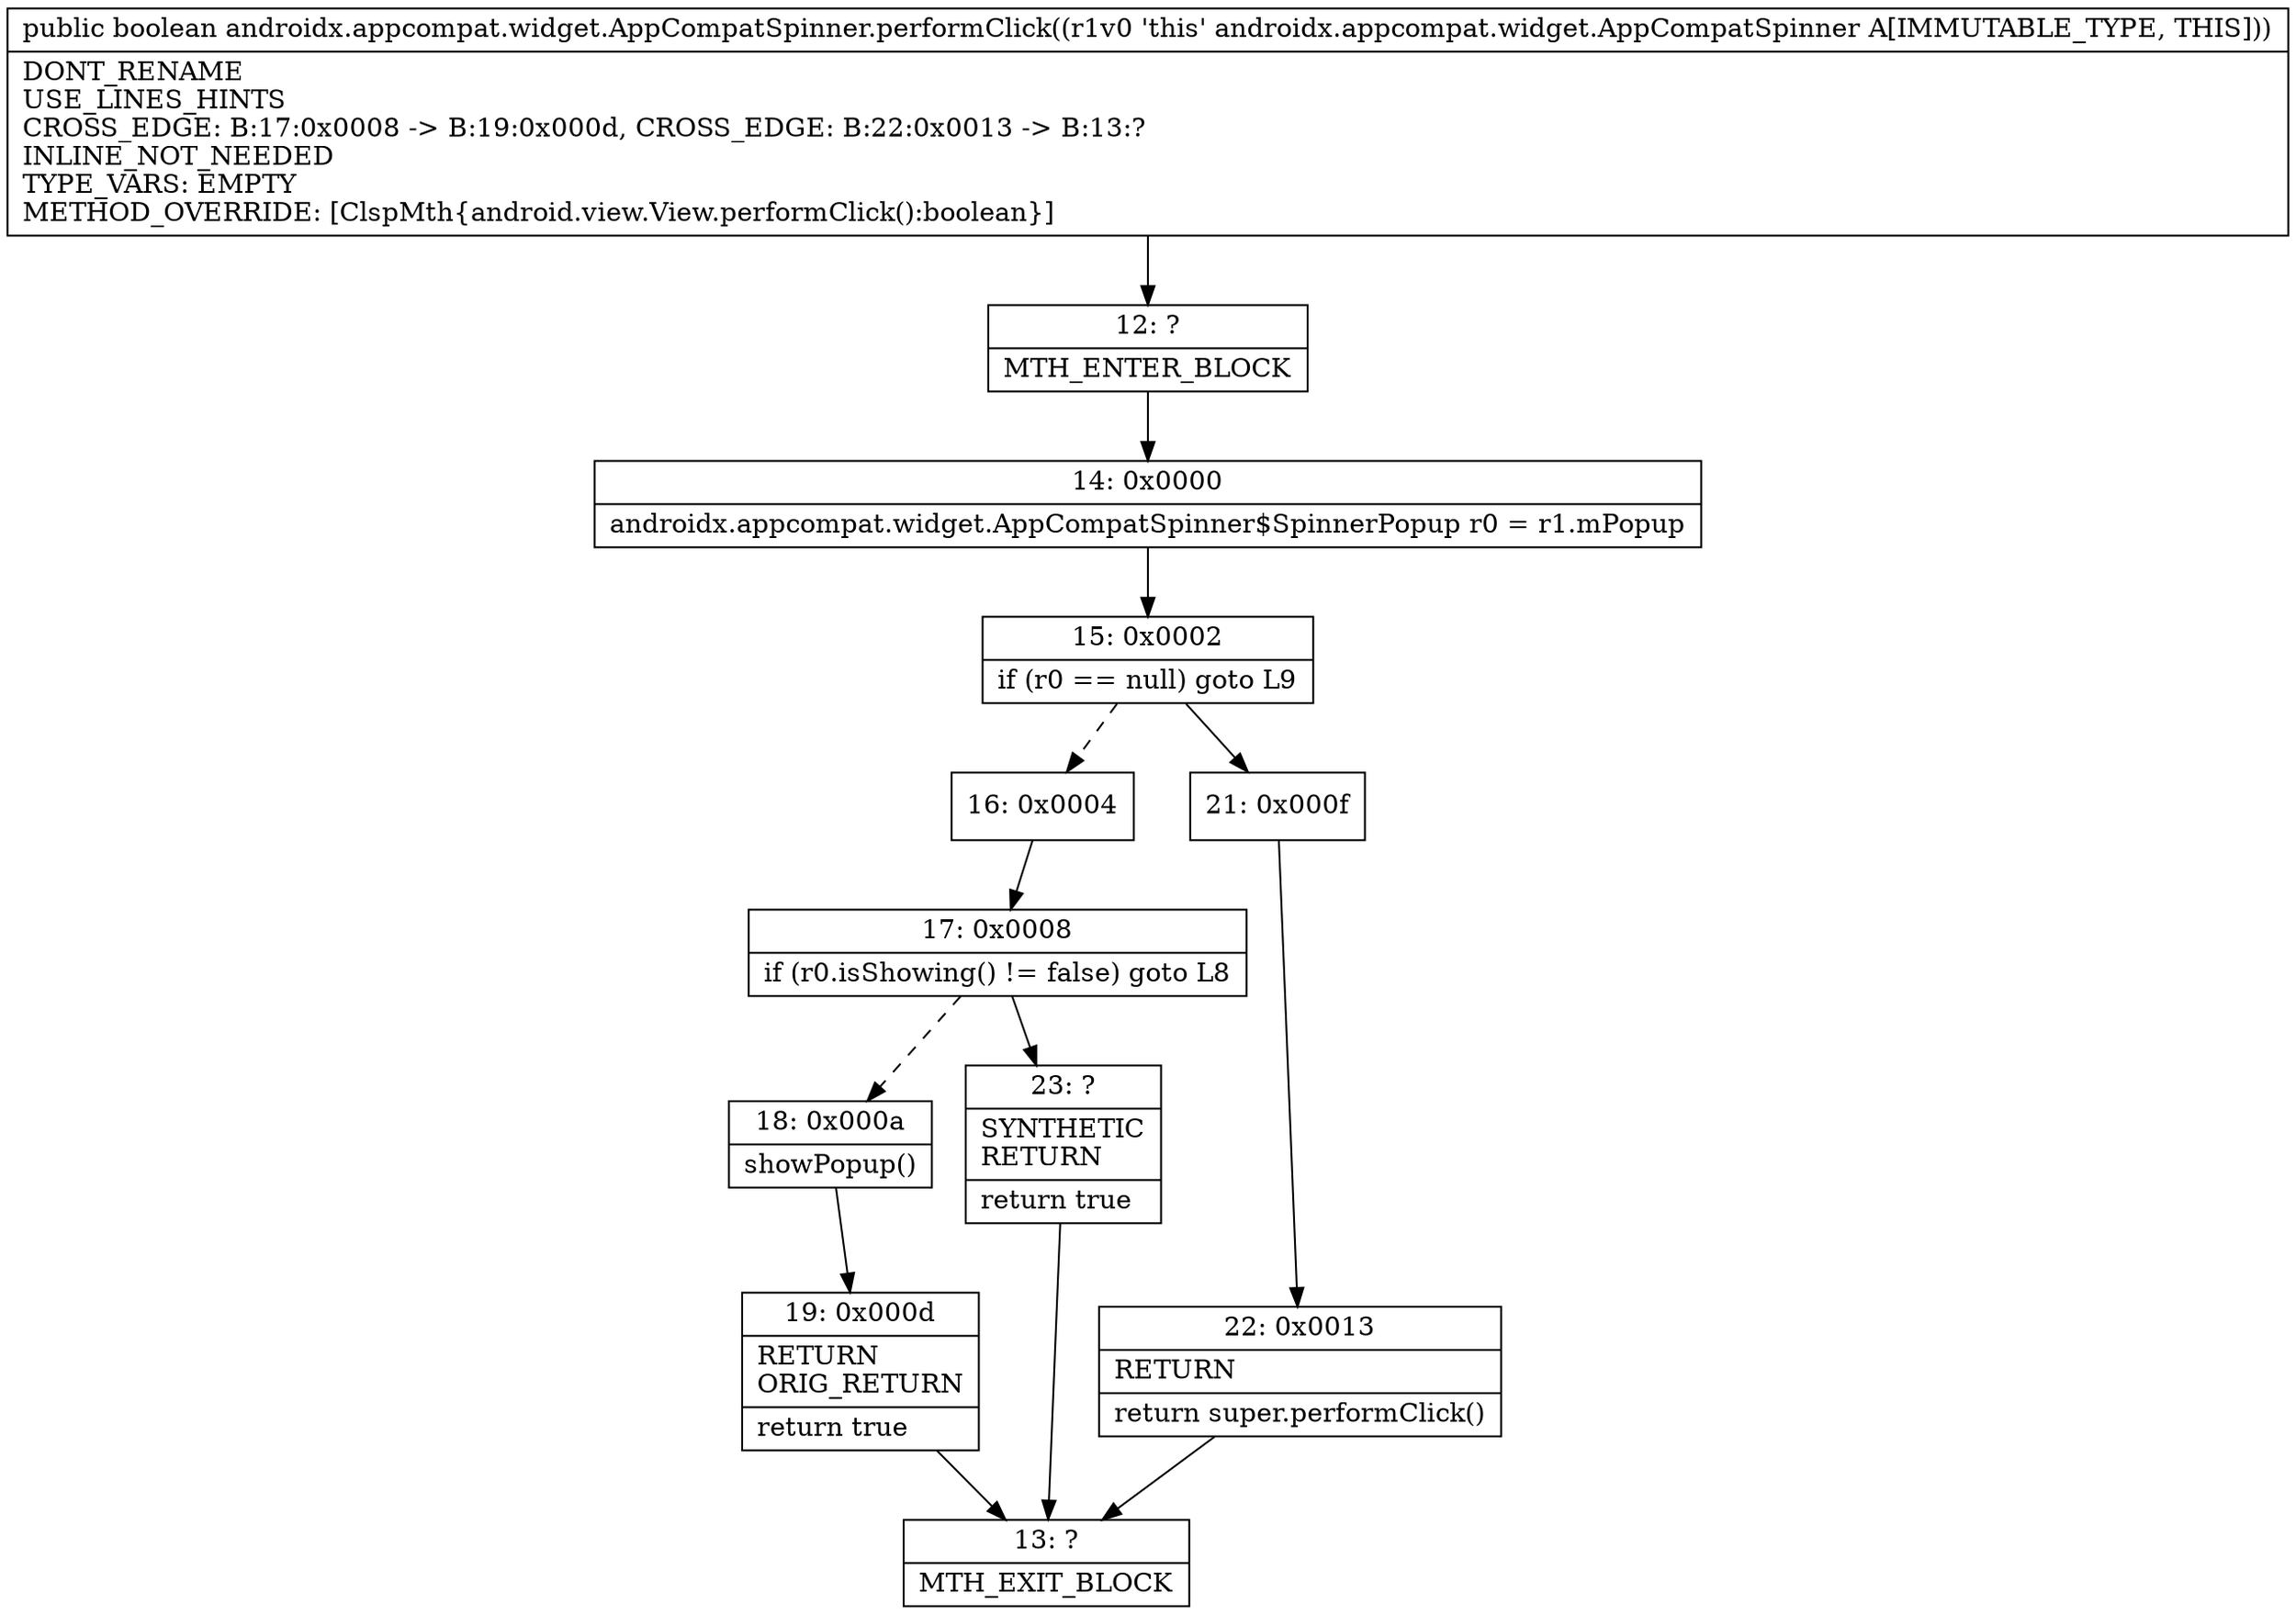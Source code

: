 digraph "CFG forandroidx.appcompat.widget.AppCompatSpinner.performClick()Z" {
Node_12 [shape=record,label="{12\:\ ?|MTH_ENTER_BLOCK\l}"];
Node_14 [shape=record,label="{14\:\ 0x0000|androidx.appcompat.widget.AppCompatSpinner$SpinnerPopup r0 = r1.mPopup\l}"];
Node_15 [shape=record,label="{15\:\ 0x0002|if (r0 == null) goto L9\l}"];
Node_16 [shape=record,label="{16\:\ 0x0004}"];
Node_17 [shape=record,label="{17\:\ 0x0008|if (r0.isShowing() != false) goto L8\l}"];
Node_18 [shape=record,label="{18\:\ 0x000a|showPopup()\l}"];
Node_19 [shape=record,label="{19\:\ 0x000d|RETURN\lORIG_RETURN\l|return true\l}"];
Node_13 [shape=record,label="{13\:\ ?|MTH_EXIT_BLOCK\l}"];
Node_23 [shape=record,label="{23\:\ ?|SYNTHETIC\lRETURN\l|return true\l}"];
Node_21 [shape=record,label="{21\:\ 0x000f}"];
Node_22 [shape=record,label="{22\:\ 0x0013|RETURN\l|return super.performClick()\l}"];
MethodNode[shape=record,label="{public boolean androidx.appcompat.widget.AppCompatSpinner.performClick((r1v0 'this' androidx.appcompat.widget.AppCompatSpinner A[IMMUTABLE_TYPE, THIS]))  | DONT_RENAME\lUSE_LINES_HINTS\lCROSS_EDGE: B:17:0x0008 \-\> B:19:0x000d, CROSS_EDGE: B:22:0x0013 \-\> B:13:?\lINLINE_NOT_NEEDED\lTYPE_VARS: EMPTY\lMETHOD_OVERRIDE: [ClspMth\{android.view.View.performClick():boolean\}]\l}"];
MethodNode -> Node_12;Node_12 -> Node_14;
Node_14 -> Node_15;
Node_15 -> Node_16[style=dashed];
Node_15 -> Node_21;
Node_16 -> Node_17;
Node_17 -> Node_18[style=dashed];
Node_17 -> Node_23;
Node_18 -> Node_19;
Node_19 -> Node_13;
Node_23 -> Node_13;
Node_21 -> Node_22;
Node_22 -> Node_13;
}

